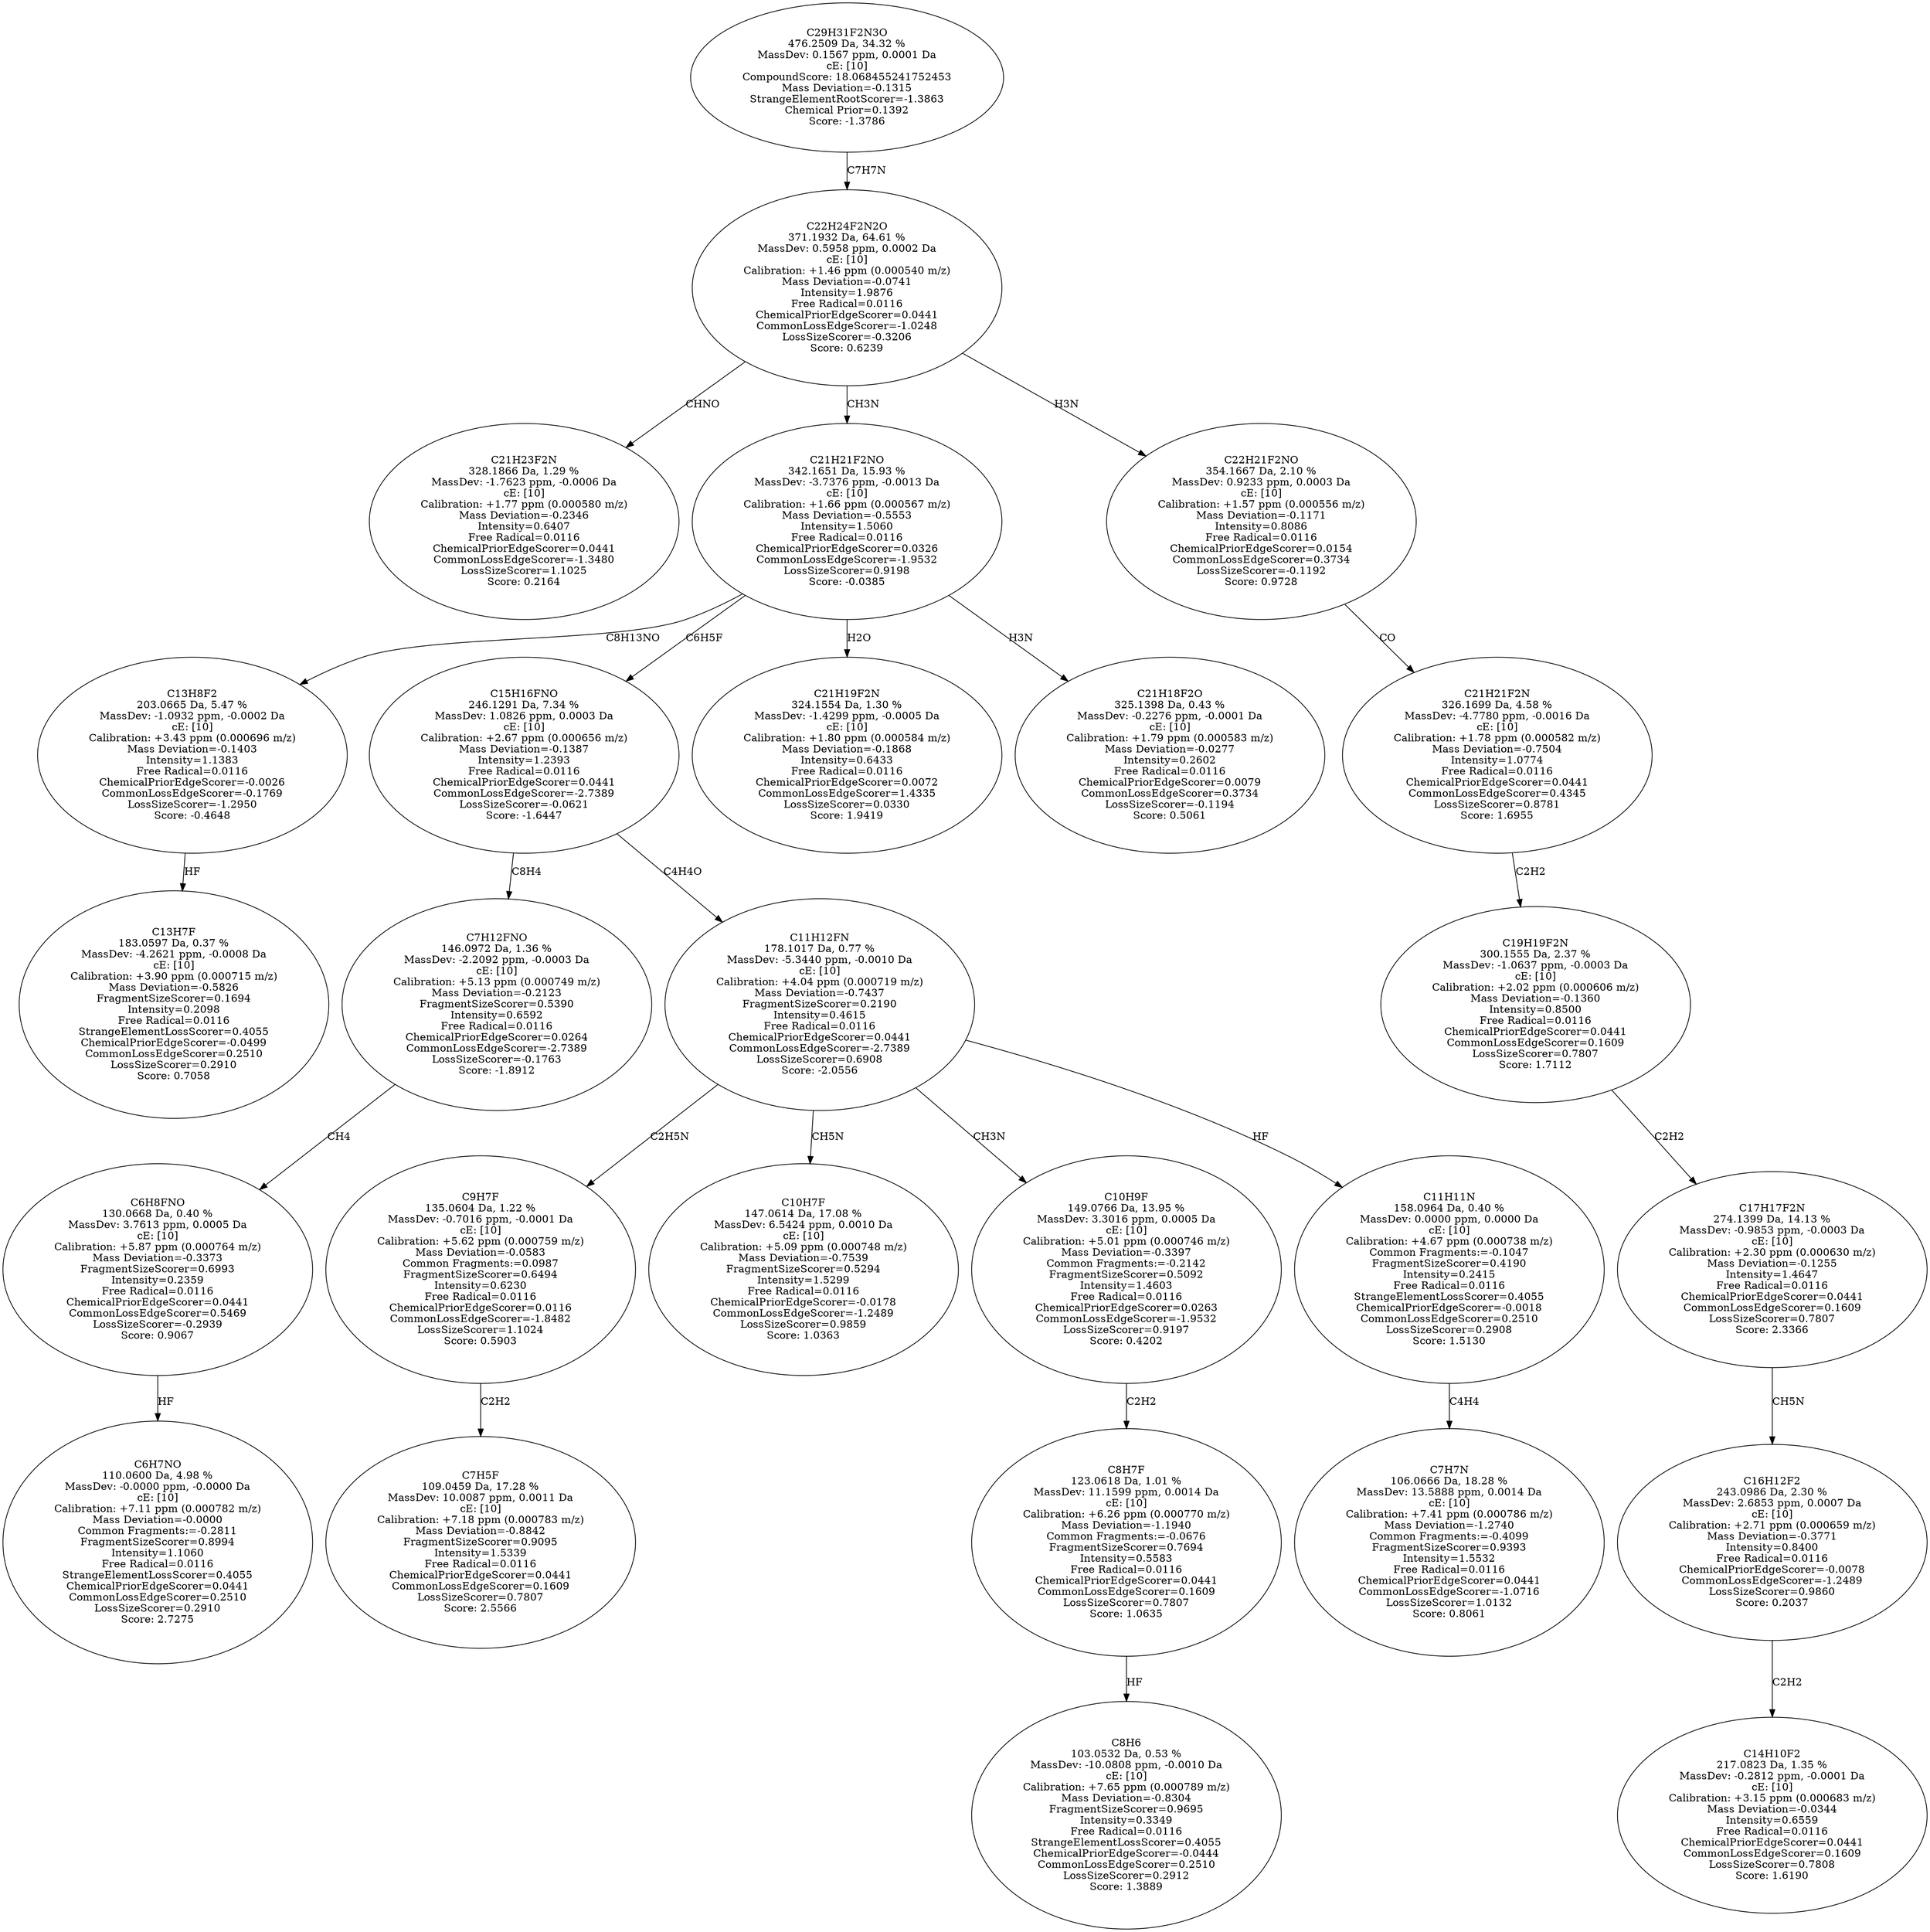 strict digraph {
v1 [label="C21H23F2N\n328.1866 Da, 1.29 %\nMassDev: -1.7623 ppm, -0.0006 Da\ncE: [10]\nCalibration: +1.77 ppm (0.000580 m/z)\nMass Deviation=-0.2346\nIntensity=0.6407\nFree Radical=0.0116\nChemicalPriorEdgeScorer=0.0441\nCommonLossEdgeScorer=-1.3480\nLossSizeScorer=1.1025\nScore: 0.2164"];
v2 [label="C13H7F\n183.0597 Da, 0.37 %\nMassDev: -4.2621 ppm, -0.0008 Da\ncE: [10]\nCalibration: +3.90 ppm (0.000715 m/z)\nMass Deviation=-0.5826\nFragmentSizeScorer=0.1694\nIntensity=0.2098\nFree Radical=0.0116\nStrangeElementLossScorer=0.4055\nChemicalPriorEdgeScorer=-0.0499\nCommonLossEdgeScorer=0.2510\nLossSizeScorer=0.2910\nScore: 0.7058"];
v3 [label="C13H8F2\n203.0665 Da, 5.47 %\nMassDev: -1.0932 ppm, -0.0002 Da\ncE: [10]\nCalibration: +3.43 ppm (0.000696 m/z)\nMass Deviation=-0.1403\nIntensity=1.1383\nFree Radical=0.0116\nChemicalPriorEdgeScorer=-0.0026\nCommonLossEdgeScorer=-0.1769\nLossSizeScorer=-1.2950\nScore: -0.4648"];
v4 [label="C6H7NO\n110.0600 Da, 4.98 %\nMassDev: -0.0000 ppm, -0.0000 Da\ncE: [10]\nCalibration: +7.11 ppm (0.000782 m/z)\nMass Deviation=-0.0000\nCommon Fragments:=-0.2811\nFragmentSizeScorer=0.8994\nIntensity=1.1060\nFree Radical=0.0116\nStrangeElementLossScorer=0.4055\nChemicalPriorEdgeScorer=0.0441\nCommonLossEdgeScorer=0.2510\nLossSizeScorer=0.2910\nScore: 2.7275"];
v5 [label="C6H8FNO\n130.0668 Da, 0.40 %\nMassDev: 3.7613 ppm, 0.0005 Da\ncE: [10]\nCalibration: +5.87 ppm (0.000764 m/z)\nMass Deviation=-0.3373\nFragmentSizeScorer=0.6993\nIntensity=0.2359\nFree Radical=0.0116\nChemicalPriorEdgeScorer=0.0441\nCommonLossEdgeScorer=0.5469\nLossSizeScorer=-0.2939\nScore: 0.9067"];
v6 [label="C7H12FNO\n146.0972 Da, 1.36 %\nMassDev: -2.2092 ppm, -0.0003 Da\ncE: [10]\nCalibration: +5.13 ppm (0.000749 m/z)\nMass Deviation=-0.2123\nFragmentSizeScorer=0.5390\nIntensity=0.6592\nFree Radical=0.0116\nChemicalPriorEdgeScorer=0.0264\nCommonLossEdgeScorer=-2.7389\nLossSizeScorer=-0.1763\nScore: -1.8912"];
v7 [label="C7H5F\n109.0459 Da, 17.28 %\nMassDev: 10.0087 ppm, 0.0011 Da\ncE: [10]\nCalibration: +7.18 ppm (0.000783 m/z)\nMass Deviation=-0.8842\nFragmentSizeScorer=0.9095\nIntensity=1.5339\nFree Radical=0.0116\nChemicalPriorEdgeScorer=0.0441\nCommonLossEdgeScorer=0.1609\nLossSizeScorer=0.7807\nScore: 2.5566"];
v8 [label="C9H7F\n135.0604 Da, 1.22 %\nMassDev: -0.7016 ppm, -0.0001 Da\ncE: [10]\nCalibration: +5.62 ppm (0.000759 m/z)\nMass Deviation=-0.0583\nCommon Fragments:=0.0987\nFragmentSizeScorer=0.6494\nIntensity=0.6230\nFree Radical=0.0116\nChemicalPriorEdgeScorer=0.0116\nCommonLossEdgeScorer=-1.8482\nLossSizeScorer=1.1024\nScore: 0.5903"];
v9 [label="C10H7F\n147.0614 Da, 17.08 %\nMassDev: 6.5424 ppm, 0.0010 Da\ncE: [10]\nCalibration: +5.09 ppm (0.000748 m/z)\nMass Deviation=-0.7539\nFragmentSizeScorer=0.5294\nIntensity=1.5299\nFree Radical=0.0116\nChemicalPriorEdgeScorer=-0.0178\nCommonLossEdgeScorer=-1.2489\nLossSizeScorer=0.9859\nScore: 1.0363"];
v10 [label="C8H6\n103.0532 Da, 0.53 %\nMassDev: -10.0808 ppm, -0.0010 Da\ncE: [10]\nCalibration: +7.65 ppm (0.000789 m/z)\nMass Deviation=-0.8304\nFragmentSizeScorer=0.9695\nIntensity=0.3349\nFree Radical=0.0116\nStrangeElementLossScorer=0.4055\nChemicalPriorEdgeScorer=-0.0444\nCommonLossEdgeScorer=0.2510\nLossSizeScorer=0.2912\nScore: 1.3889"];
v11 [label="C8H7F\n123.0618 Da, 1.01 %\nMassDev: 11.1599 ppm, 0.0014 Da\ncE: [10]\nCalibration: +6.26 ppm (0.000770 m/z)\nMass Deviation=-1.1940\nCommon Fragments:=-0.0676\nFragmentSizeScorer=0.7694\nIntensity=0.5583\nFree Radical=0.0116\nChemicalPriorEdgeScorer=0.0441\nCommonLossEdgeScorer=0.1609\nLossSizeScorer=0.7807\nScore: 1.0635"];
v12 [label="C10H9F\n149.0766 Da, 13.95 %\nMassDev: 3.3016 ppm, 0.0005 Da\ncE: [10]\nCalibration: +5.01 ppm (0.000746 m/z)\nMass Deviation=-0.3397\nCommon Fragments:=-0.2142\nFragmentSizeScorer=0.5092\nIntensity=1.4603\nFree Radical=0.0116\nChemicalPriorEdgeScorer=0.0263\nCommonLossEdgeScorer=-1.9532\nLossSizeScorer=0.9197\nScore: 0.4202"];
v13 [label="C7H7N\n106.0666 Da, 18.28 %\nMassDev: 13.5888 ppm, 0.0014 Da\ncE: [10]\nCalibration: +7.41 ppm (0.000786 m/z)\nMass Deviation=-1.2740\nCommon Fragments:=-0.4099\nFragmentSizeScorer=0.9393\nIntensity=1.5532\nFree Radical=0.0116\nChemicalPriorEdgeScorer=0.0441\nCommonLossEdgeScorer=-1.0716\nLossSizeScorer=1.0132\nScore: 0.8061"];
v14 [label="C11H11N\n158.0964 Da, 0.40 %\nMassDev: 0.0000 ppm, 0.0000 Da\ncE: [10]\nCalibration: +4.67 ppm (0.000738 m/z)\nCommon Fragments:=-0.1047\nFragmentSizeScorer=0.4190\nIntensity=0.2415\nFree Radical=0.0116\nStrangeElementLossScorer=0.4055\nChemicalPriorEdgeScorer=-0.0018\nCommonLossEdgeScorer=0.2510\nLossSizeScorer=0.2908\nScore: 1.5130"];
v15 [label="C11H12FN\n178.1017 Da, 0.77 %\nMassDev: -5.3440 ppm, -0.0010 Da\ncE: [10]\nCalibration: +4.04 ppm (0.000719 m/z)\nMass Deviation=-0.7437\nFragmentSizeScorer=0.2190\nIntensity=0.4615\nFree Radical=0.0116\nChemicalPriorEdgeScorer=0.0441\nCommonLossEdgeScorer=-2.7389\nLossSizeScorer=0.6908\nScore: -2.0556"];
v16 [label="C15H16FNO\n246.1291 Da, 7.34 %\nMassDev: 1.0826 ppm, 0.0003 Da\ncE: [10]\nCalibration: +2.67 ppm (0.000656 m/z)\nMass Deviation=-0.1387\nIntensity=1.2393\nFree Radical=0.0116\nChemicalPriorEdgeScorer=0.0441\nCommonLossEdgeScorer=-2.7389\nLossSizeScorer=-0.0621\nScore: -1.6447"];
v17 [label="C21H19F2N\n324.1554 Da, 1.30 %\nMassDev: -1.4299 ppm, -0.0005 Da\ncE: [10]\nCalibration: +1.80 ppm (0.000584 m/z)\nMass Deviation=-0.1868\nIntensity=0.6433\nFree Radical=0.0116\nChemicalPriorEdgeScorer=0.0072\nCommonLossEdgeScorer=1.4335\nLossSizeScorer=0.0330\nScore: 1.9419"];
v18 [label="C21H18F2O\n325.1398 Da, 0.43 %\nMassDev: -0.2276 ppm, -0.0001 Da\ncE: [10]\nCalibration: +1.79 ppm (0.000583 m/z)\nMass Deviation=-0.0277\nIntensity=0.2602\nFree Radical=0.0116\nChemicalPriorEdgeScorer=0.0079\nCommonLossEdgeScorer=0.3734\nLossSizeScorer=-0.1194\nScore: 0.5061"];
v19 [label="C21H21F2NO\n342.1651 Da, 15.93 %\nMassDev: -3.7376 ppm, -0.0013 Da\ncE: [10]\nCalibration: +1.66 ppm (0.000567 m/z)\nMass Deviation=-0.5553\nIntensity=1.5060\nFree Radical=0.0116\nChemicalPriorEdgeScorer=0.0326\nCommonLossEdgeScorer=-1.9532\nLossSizeScorer=0.9198\nScore: -0.0385"];
v20 [label="C14H10F2\n217.0823 Da, 1.35 %\nMassDev: -0.2812 ppm, -0.0001 Da\ncE: [10]\nCalibration: +3.15 ppm (0.000683 m/z)\nMass Deviation=-0.0344\nIntensity=0.6559\nFree Radical=0.0116\nChemicalPriorEdgeScorer=0.0441\nCommonLossEdgeScorer=0.1609\nLossSizeScorer=0.7808\nScore: 1.6190"];
v21 [label="C16H12F2\n243.0986 Da, 2.30 %\nMassDev: 2.6853 ppm, 0.0007 Da\ncE: [10]\nCalibration: +2.71 ppm (0.000659 m/z)\nMass Deviation=-0.3771\nIntensity=0.8400\nFree Radical=0.0116\nChemicalPriorEdgeScorer=-0.0078\nCommonLossEdgeScorer=-1.2489\nLossSizeScorer=0.9860\nScore: 0.2037"];
v22 [label="C17H17F2N\n274.1399 Da, 14.13 %\nMassDev: -0.9853 ppm, -0.0003 Da\ncE: [10]\nCalibration: +2.30 ppm (0.000630 m/z)\nMass Deviation=-0.1255\nIntensity=1.4647\nFree Radical=0.0116\nChemicalPriorEdgeScorer=0.0441\nCommonLossEdgeScorer=0.1609\nLossSizeScorer=0.7807\nScore: 2.3366"];
v23 [label="C19H19F2N\n300.1555 Da, 2.37 %\nMassDev: -1.0637 ppm, -0.0003 Da\ncE: [10]\nCalibration: +2.02 ppm (0.000606 m/z)\nMass Deviation=-0.1360\nIntensity=0.8500\nFree Radical=0.0116\nChemicalPriorEdgeScorer=0.0441\nCommonLossEdgeScorer=0.1609\nLossSizeScorer=0.7807\nScore: 1.7112"];
v24 [label="C21H21F2N\n326.1699 Da, 4.58 %\nMassDev: -4.7780 ppm, -0.0016 Da\ncE: [10]\nCalibration: +1.78 ppm (0.000582 m/z)\nMass Deviation=-0.7504\nIntensity=1.0774\nFree Radical=0.0116\nChemicalPriorEdgeScorer=0.0441\nCommonLossEdgeScorer=0.4345\nLossSizeScorer=0.8781\nScore: 1.6955"];
v25 [label="C22H21F2NO\n354.1667 Da, 2.10 %\nMassDev: 0.9233 ppm, 0.0003 Da\ncE: [10]\nCalibration: +1.57 ppm (0.000556 m/z)\nMass Deviation=-0.1171\nIntensity=0.8086\nFree Radical=0.0116\nChemicalPriorEdgeScorer=0.0154\nCommonLossEdgeScorer=0.3734\nLossSizeScorer=-0.1192\nScore: 0.9728"];
v26 [label="C22H24F2N2O\n371.1932 Da, 64.61 %\nMassDev: 0.5958 ppm, 0.0002 Da\ncE: [10]\nCalibration: +1.46 ppm (0.000540 m/z)\nMass Deviation=-0.0741\nIntensity=1.9876\nFree Radical=0.0116\nChemicalPriorEdgeScorer=0.0441\nCommonLossEdgeScorer=-1.0248\nLossSizeScorer=-0.3206\nScore: 0.6239"];
v27 [label="C29H31F2N3O\n476.2509 Da, 34.32 %\nMassDev: 0.1567 ppm, 0.0001 Da\ncE: [10]\nCompoundScore: 18.068455241752453\nMass Deviation=-0.1315\nStrangeElementRootScorer=-1.3863\nChemical Prior=0.1392\nScore: -1.3786"];
v26 -> v1 [label="CHNO"];
v3 -> v2 [label="HF"];
v19 -> v3 [label="C8H13NO"];
v5 -> v4 [label="HF"];
v6 -> v5 [label="CH4"];
v16 -> v6 [label="C8H4"];
v8 -> v7 [label="C2H2"];
v15 -> v8 [label="C2H5N"];
v15 -> v9 [label="CH5N"];
v11 -> v10 [label="HF"];
v12 -> v11 [label="C2H2"];
v15 -> v12 [label="CH3N"];
v14 -> v13 [label="C4H4"];
v15 -> v14 [label="HF"];
v16 -> v15 [label="C4H4O"];
v19 -> v16 [label="C6H5F"];
v19 -> v17 [label="H2O"];
v19 -> v18 [label="H3N"];
v26 -> v19 [label="CH3N"];
v21 -> v20 [label="C2H2"];
v22 -> v21 [label="CH5N"];
v23 -> v22 [label="C2H2"];
v24 -> v23 [label="C2H2"];
v25 -> v24 [label="CO"];
v26 -> v25 [label="H3N"];
v27 -> v26 [label="C7H7N"];
}